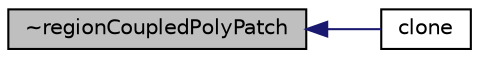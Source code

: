 digraph "~regionCoupledPolyPatch"
{
  bgcolor="transparent";
  edge [fontname="Helvetica",fontsize="10",labelfontname="Helvetica",labelfontsize="10"];
  node [fontname="Helvetica",fontsize="10",shape=record];
  rankdir="LR";
  Node19 [label="~regionCoupledPolyPatch",height=0.2,width=0.4,color="black", fillcolor="grey75", style="filled", fontcolor="black"];
  Node19 -> Node20 [dir="back",color="midnightblue",fontsize="10",style="solid",fontname="Helvetica"];
  Node20 [label="clone",height=0.2,width=0.4,color="black",URL="$a26317.html#afff6d4f7511147e0c8a4b8a5448296ec",tooltip="Construct and return a clone, resetting the face list. "];
}
